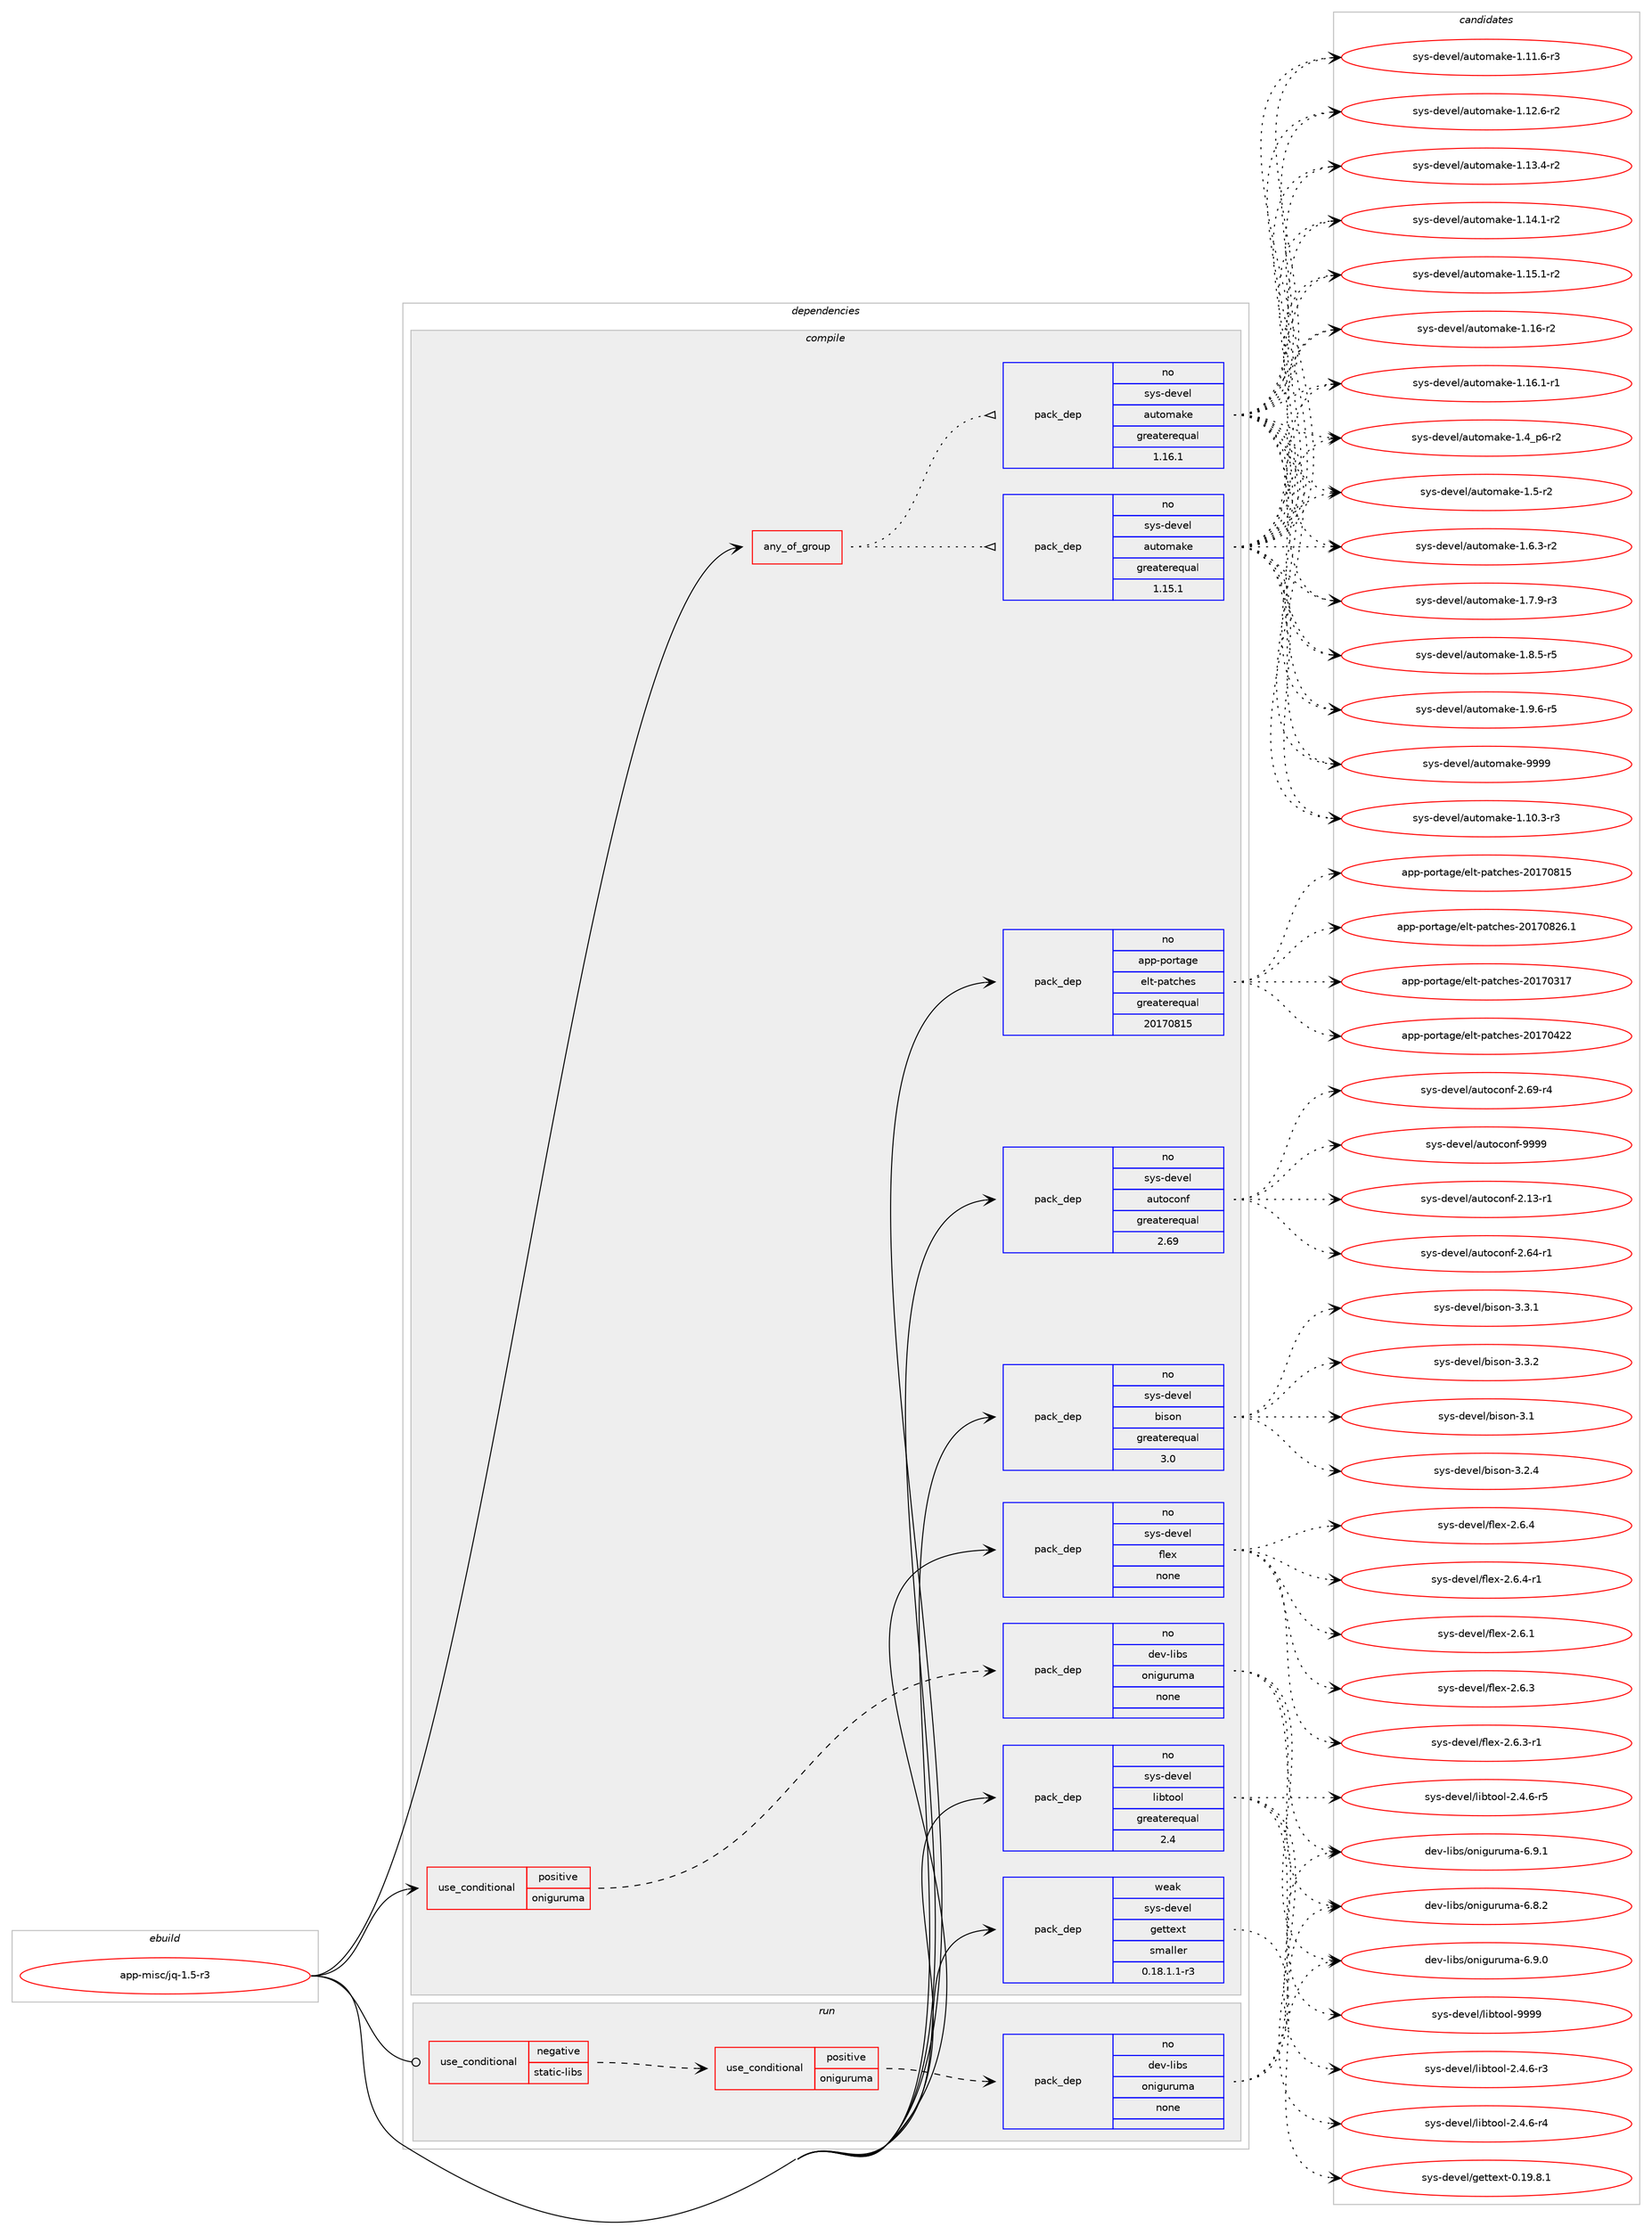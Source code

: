 digraph prolog {

# *************
# Graph options
# *************

newrank=true;
concentrate=true;
compound=true;
graph [rankdir=LR,fontname=Helvetica,fontsize=10,ranksep=1.5];#, ranksep=2.5, nodesep=0.2];
edge  [arrowhead=vee];
node  [fontname=Helvetica,fontsize=10];

# **********
# The ebuild
# **********

subgraph cluster_leftcol {
color=gray;
rank=same;
label=<<i>ebuild</i>>;
id [label="app-misc/jq-1.5-r3", color=red, width=4, href="../app-misc/jq-1.5-r3.svg"];
}

# ****************
# The dependencies
# ****************

subgraph cluster_midcol {
color=gray;
label=<<i>dependencies</i>>;
subgraph cluster_compile {
fillcolor="#eeeeee";
style=filled;
label=<<i>compile</i>>;
subgraph any19677 {
dependency1299344 [label=<<TABLE BORDER="0" CELLBORDER="1" CELLSPACING="0" CELLPADDING="4"><TR><TD CELLPADDING="10">any_of_group</TD></TR></TABLE>>, shape=none, color=red];subgraph pack925729 {
dependency1299345 [label=<<TABLE BORDER="0" CELLBORDER="1" CELLSPACING="0" CELLPADDING="4" WIDTH="220"><TR><TD ROWSPAN="6" CELLPADDING="30">pack_dep</TD></TR><TR><TD WIDTH="110">no</TD></TR><TR><TD>sys-devel</TD></TR><TR><TD>automake</TD></TR><TR><TD>greaterequal</TD></TR><TR><TD>1.16.1</TD></TR></TABLE>>, shape=none, color=blue];
}
dependency1299344:e -> dependency1299345:w [weight=20,style="dotted",arrowhead="oinv"];
subgraph pack925730 {
dependency1299346 [label=<<TABLE BORDER="0" CELLBORDER="1" CELLSPACING="0" CELLPADDING="4" WIDTH="220"><TR><TD ROWSPAN="6" CELLPADDING="30">pack_dep</TD></TR><TR><TD WIDTH="110">no</TD></TR><TR><TD>sys-devel</TD></TR><TR><TD>automake</TD></TR><TR><TD>greaterequal</TD></TR><TR><TD>1.15.1</TD></TR></TABLE>>, shape=none, color=blue];
}
dependency1299344:e -> dependency1299346:w [weight=20,style="dotted",arrowhead="oinv"];
}
id:e -> dependency1299344:w [weight=20,style="solid",arrowhead="vee"];
subgraph cond353396 {
dependency1299347 [label=<<TABLE BORDER="0" CELLBORDER="1" CELLSPACING="0" CELLPADDING="4"><TR><TD ROWSPAN="3" CELLPADDING="10">use_conditional</TD></TR><TR><TD>positive</TD></TR><TR><TD>oniguruma</TD></TR></TABLE>>, shape=none, color=red];
subgraph pack925731 {
dependency1299348 [label=<<TABLE BORDER="0" CELLBORDER="1" CELLSPACING="0" CELLPADDING="4" WIDTH="220"><TR><TD ROWSPAN="6" CELLPADDING="30">pack_dep</TD></TR><TR><TD WIDTH="110">no</TD></TR><TR><TD>dev-libs</TD></TR><TR><TD>oniguruma</TD></TR><TR><TD>none</TD></TR><TR><TD></TD></TR></TABLE>>, shape=none, color=blue];
}
dependency1299347:e -> dependency1299348:w [weight=20,style="dashed",arrowhead="vee"];
}
id:e -> dependency1299347:w [weight=20,style="solid",arrowhead="vee"];
subgraph pack925732 {
dependency1299349 [label=<<TABLE BORDER="0" CELLBORDER="1" CELLSPACING="0" CELLPADDING="4" WIDTH="220"><TR><TD ROWSPAN="6" CELLPADDING="30">pack_dep</TD></TR><TR><TD WIDTH="110">no</TD></TR><TR><TD>app-portage</TD></TR><TR><TD>elt-patches</TD></TR><TR><TD>greaterequal</TD></TR><TR><TD>20170815</TD></TR></TABLE>>, shape=none, color=blue];
}
id:e -> dependency1299349:w [weight=20,style="solid",arrowhead="vee"];
subgraph pack925733 {
dependency1299350 [label=<<TABLE BORDER="0" CELLBORDER="1" CELLSPACING="0" CELLPADDING="4" WIDTH="220"><TR><TD ROWSPAN="6" CELLPADDING="30">pack_dep</TD></TR><TR><TD WIDTH="110">no</TD></TR><TR><TD>sys-devel</TD></TR><TR><TD>autoconf</TD></TR><TR><TD>greaterequal</TD></TR><TR><TD>2.69</TD></TR></TABLE>>, shape=none, color=blue];
}
id:e -> dependency1299350:w [weight=20,style="solid",arrowhead="vee"];
subgraph pack925734 {
dependency1299351 [label=<<TABLE BORDER="0" CELLBORDER="1" CELLSPACING="0" CELLPADDING="4" WIDTH="220"><TR><TD ROWSPAN="6" CELLPADDING="30">pack_dep</TD></TR><TR><TD WIDTH="110">no</TD></TR><TR><TD>sys-devel</TD></TR><TR><TD>bison</TD></TR><TR><TD>greaterequal</TD></TR><TR><TD>3.0</TD></TR></TABLE>>, shape=none, color=blue];
}
id:e -> dependency1299351:w [weight=20,style="solid",arrowhead="vee"];
subgraph pack925735 {
dependency1299352 [label=<<TABLE BORDER="0" CELLBORDER="1" CELLSPACING="0" CELLPADDING="4" WIDTH="220"><TR><TD ROWSPAN="6" CELLPADDING="30">pack_dep</TD></TR><TR><TD WIDTH="110">no</TD></TR><TR><TD>sys-devel</TD></TR><TR><TD>flex</TD></TR><TR><TD>none</TD></TR><TR><TD></TD></TR></TABLE>>, shape=none, color=blue];
}
id:e -> dependency1299352:w [weight=20,style="solid",arrowhead="vee"];
subgraph pack925736 {
dependency1299353 [label=<<TABLE BORDER="0" CELLBORDER="1" CELLSPACING="0" CELLPADDING="4" WIDTH="220"><TR><TD ROWSPAN="6" CELLPADDING="30">pack_dep</TD></TR><TR><TD WIDTH="110">no</TD></TR><TR><TD>sys-devel</TD></TR><TR><TD>libtool</TD></TR><TR><TD>greaterequal</TD></TR><TR><TD>2.4</TD></TR></TABLE>>, shape=none, color=blue];
}
id:e -> dependency1299353:w [weight=20,style="solid",arrowhead="vee"];
subgraph pack925737 {
dependency1299354 [label=<<TABLE BORDER="0" CELLBORDER="1" CELLSPACING="0" CELLPADDING="4" WIDTH="220"><TR><TD ROWSPAN="6" CELLPADDING="30">pack_dep</TD></TR><TR><TD WIDTH="110">weak</TD></TR><TR><TD>sys-devel</TD></TR><TR><TD>gettext</TD></TR><TR><TD>smaller</TD></TR><TR><TD>0.18.1.1-r3</TD></TR></TABLE>>, shape=none, color=blue];
}
id:e -> dependency1299354:w [weight=20,style="solid",arrowhead="vee"];
}
subgraph cluster_compileandrun {
fillcolor="#eeeeee";
style=filled;
label=<<i>compile and run</i>>;
}
subgraph cluster_run {
fillcolor="#eeeeee";
style=filled;
label=<<i>run</i>>;
subgraph cond353397 {
dependency1299355 [label=<<TABLE BORDER="0" CELLBORDER="1" CELLSPACING="0" CELLPADDING="4"><TR><TD ROWSPAN="3" CELLPADDING="10">use_conditional</TD></TR><TR><TD>negative</TD></TR><TR><TD>static-libs</TD></TR></TABLE>>, shape=none, color=red];
subgraph cond353398 {
dependency1299356 [label=<<TABLE BORDER="0" CELLBORDER="1" CELLSPACING="0" CELLPADDING="4"><TR><TD ROWSPAN="3" CELLPADDING="10">use_conditional</TD></TR><TR><TD>positive</TD></TR><TR><TD>oniguruma</TD></TR></TABLE>>, shape=none, color=red];
subgraph pack925738 {
dependency1299357 [label=<<TABLE BORDER="0" CELLBORDER="1" CELLSPACING="0" CELLPADDING="4" WIDTH="220"><TR><TD ROWSPAN="6" CELLPADDING="30">pack_dep</TD></TR><TR><TD WIDTH="110">no</TD></TR><TR><TD>dev-libs</TD></TR><TR><TD>oniguruma</TD></TR><TR><TD>none</TD></TR><TR><TD></TD></TR></TABLE>>, shape=none, color=blue];
}
dependency1299356:e -> dependency1299357:w [weight=20,style="dashed",arrowhead="vee"];
}
dependency1299355:e -> dependency1299356:w [weight=20,style="dashed",arrowhead="vee"];
}
id:e -> dependency1299355:w [weight=20,style="solid",arrowhead="odot"];
}
}

# **************
# The candidates
# **************

subgraph cluster_choices {
rank=same;
color=gray;
label=<<i>candidates</i>>;

subgraph choice925729 {
color=black;
nodesep=1;
choice11512111545100101118101108479711711611110997107101454946494846514511451 [label="sys-devel/automake-1.10.3-r3", color=red, width=4,href="../sys-devel/automake-1.10.3-r3.svg"];
choice11512111545100101118101108479711711611110997107101454946494946544511451 [label="sys-devel/automake-1.11.6-r3", color=red, width=4,href="../sys-devel/automake-1.11.6-r3.svg"];
choice11512111545100101118101108479711711611110997107101454946495046544511450 [label="sys-devel/automake-1.12.6-r2", color=red, width=4,href="../sys-devel/automake-1.12.6-r2.svg"];
choice11512111545100101118101108479711711611110997107101454946495146524511450 [label="sys-devel/automake-1.13.4-r2", color=red, width=4,href="../sys-devel/automake-1.13.4-r2.svg"];
choice11512111545100101118101108479711711611110997107101454946495246494511450 [label="sys-devel/automake-1.14.1-r2", color=red, width=4,href="../sys-devel/automake-1.14.1-r2.svg"];
choice11512111545100101118101108479711711611110997107101454946495346494511450 [label="sys-devel/automake-1.15.1-r2", color=red, width=4,href="../sys-devel/automake-1.15.1-r2.svg"];
choice1151211154510010111810110847971171161111099710710145494649544511450 [label="sys-devel/automake-1.16-r2", color=red, width=4,href="../sys-devel/automake-1.16-r2.svg"];
choice11512111545100101118101108479711711611110997107101454946495446494511449 [label="sys-devel/automake-1.16.1-r1", color=red, width=4,href="../sys-devel/automake-1.16.1-r1.svg"];
choice115121115451001011181011084797117116111109971071014549465295112544511450 [label="sys-devel/automake-1.4_p6-r2", color=red, width=4,href="../sys-devel/automake-1.4_p6-r2.svg"];
choice11512111545100101118101108479711711611110997107101454946534511450 [label="sys-devel/automake-1.5-r2", color=red, width=4,href="../sys-devel/automake-1.5-r2.svg"];
choice115121115451001011181011084797117116111109971071014549465446514511450 [label="sys-devel/automake-1.6.3-r2", color=red, width=4,href="../sys-devel/automake-1.6.3-r2.svg"];
choice115121115451001011181011084797117116111109971071014549465546574511451 [label="sys-devel/automake-1.7.9-r3", color=red, width=4,href="../sys-devel/automake-1.7.9-r3.svg"];
choice115121115451001011181011084797117116111109971071014549465646534511453 [label="sys-devel/automake-1.8.5-r5", color=red, width=4,href="../sys-devel/automake-1.8.5-r5.svg"];
choice115121115451001011181011084797117116111109971071014549465746544511453 [label="sys-devel/automake-1.9.6-r5", color=red, width=4,href="../sys-devel/automake-1.9.6-r5.svg"];
choice115121115451001011181011084797117116111109971071014557575757 [label="sys-devel/automake-9999", color=red, width=4,href="../sys-devel/automake-9999.svg"];
dependency1299345:e -> choice11512111545100101118101108479711711611110997107101454946494846514511451:w [style=dotted,weight="100"];
dependency1299345:e -> choice11512111545100101118101108479711711611110997107101454946494946544511451:w [style=dotted,weight="100"];
dependency1299345:e -> choice11512111545100101118101108479711711611110997107101454946495046544511450:w [style=dotted,weight="100"];
dependency1299345:e -> choice11512111545100101118101108479711711611110997107101454946495146524511450:w [style=dotted,weight="100"];
dependency1299345:e -> choice11512111545100101118101108479711711611110997107101454946495246494511450:w [style=dotted,weight="100"];
dependency1299345:e -> choice11512111545100101118101108479711711611110997107101454946495346494511450:w [style=dotted,weight="100"];
dependency1299345:e -> choice1151211154510010111810110847971171161111099710710145494649544511450:w [style=dotted,weight="100"];
dependency1299345:e -> choice11512111545100101118101108479711711611110997107101454946495446494511449:w [style=dotted,weight="100"];
dependency1299345:e -> choice115121115451001011181011084797117116111109971071014549465295112544511450:w [style=dotted,weight="100"];
dependency1299345:e -> choice11512111545100101118101108479711711611110997107101454946534511450:w [style=dotted,weight="100"];
dependency1299345:e -> choice115121115451001011181011084797117116111109971071014549465446514511450:w [style=dotted,weight="100"];
dependency1299345:e -> choice115121115451001011181011084797117116111109971071014549465546574511451:w [style=dotted,weight="100"];
dependency1299345:e -> choice115121115451001011181011084797117116111109971071014549465646534511453:w [style=dotted,weight="100"];
dependency1299345:e -> choice115121115451001011181011084797117116111109971071014549465746544511453:w [style=dotted,weight="100"];
dependency1299345:e -> choice115121115451001011181011084797117116111109971071014557575757:w [style=dotted,weight="100"];
}
subgraph choice925730 {
color=black;
nodesep=1;
choice11512111545100101118101108479711711611110997107101454946494846514511451 [label="sys-devel/automake-1.10.3-r3", color=red, width=4,href="../sys-devel/automake-1.10.3-r3.svg"];
choice11512111545100101118101108479711711611110997107101454946494946544511451 [label="sys-devel/automake-1.11.6-r3", color=red, width=4,href="../sys-devel/automake-1.11.6-r3.svg"];
choice11512111545100101118101108479711711611110997107101454946495046544511450 [label="sys-devel/automake-1.12.6-r2", color=red, width=4,href="../sys-devel/automake-1.12.6-r2.svg"];
choice11512111545100101118101108479711711611110997107101454946495146524511450 [label="sys-devel/automake-1.13.4-r2", color=red, width=4,href="../sys-devel/automake-1.13.4-r2.svg"];
choice11512111545100101118101108479711711611110997107101454946495246494511450 [label="sys-devel/automake-1.14.1-r2", color=red, width=4,href="../sys-devel/automake-1.14.1-r2.svg"];
choice11512111545100101118101108479711711611110997107101454946495346494511450 [label="sys-devel/automake-1.15.1-r2", color=red, width=4,href="../sys-devel/automake-1.15.1-r2.svg"];
choice1151211154510010111810110847971171161111099710710145494649544511450 [label="sys-devel/automake-1.16-r2", color=red, width=4,href="../sys-devel/automake-1.16-r2.svg"];
choice11512111545100101118101108479711711611110997107101454946495446494511449 [label="sys-devel/automake-1.16.1-r1", color=red, width=4,href="../sys-devel/automake-1.16.1-r1.svg"];
choice115121115451001011181011084797117116111109971071014549465295112544511450 [label="sys-devel/automake-1.4_p6-r2", color=red, width=4,href="../sys-devel/automake-1.4_p6-r2.svg"];
choice11512111545100101118101108479711711611110997107101454946534511450 [label="sys-devel/automake-1.5-r2", color=red, width=4,href="../sys-devel/automake-1.5-r2.svg"];
choice115121115451001011181011084797117116111109971071014549465446514511450 [label="sys-devel/automake-1.6.3-r2", color=red, width=4,href="../sys-devel/automake-1.6.3-r2.svg"];
choice115121115451001011181011084797117116111109971071014549465546574511451 [label="sys-devel/automake-1.7.9-r3", color=red, width=4,href="../sys-devel/automake-1.7.9-r3.svg"];
choice115121115451001011181011084797117116111109971071014549465646534511453 [label="sys-devel/automake-1.8.5-r5", color=red, width=4,href="../sys-devel/automake-1.8.5-r5.svg"];
choice115121115451001011181011084797117116111109971071014549465746544511453 [label="sys-devel/automake-1.9.6-r5", color=red, width=4,href="../sys-devel/automake-1.9.6-r5.svg"];
choice115121115451001011181011084797117116111109971071014557575757 [label="sys-devel/automake-9999", color=red, width=4,href="../sys-devel/automake-9999.svg"];
dependency1299346:e -> choice11512111545100101118101108479711711611110997107101454946494846514511451:w [style=dotted,weight="100"];
dependency1299346:e -> choice11512111545100101118101108479711711611110997107101454946494946544511451:w [style=dotted,weight="100"];
dependency1299346:e -> choice11512111545100101118101108479711711611110997107101454946495046544511450:w [style=dotted,weight="100"];
dependency1299346:e -> choice11512111545100101118101108479711711611110997107101454946495146524511450:w [style=dotted,weight="100"];
dependency1299346:e -> choice11512111545100101118101108479711711611110997107101454946495246494511450:w [style=dotted,weight="100"];
dependency1299346:e -> choice11512111545100101118101108479711711611110997107101454946495346494511450:w [style=dotted,weight="100"];
dependency1299346:e -> choice1151211154510010111810110847971171161111099710710145494649544511450:w [style=dotted,weight="100"];
dependency1299346:e -> choice11512111545100101118101108479711711611110997107101454946495446494511449:w [style=dotted,weight="100"];
dependency1299346:e -> choice115121115451001011181011084797117116111109971071014549465295112544511450:w [style=dotted,weight="100"];
dependency1299346:e -> choice11512111545100101118101108479711711611110997107101454946534511450:w [style=dotted,weight="100"];
dependency1299346:e -> choice115121115451001011181011084797117116111109971071014549465446514511450:w [style=dotted,weight="100"];
dependency1299346:e -> choice115121115451001011181011084797117116111109971071014549465546574511451:w [style=dotted,weight="100"];
dependency1299346:e -> choice115121115451001011181011084797117116111109971071014549465646534511453:w [style=dotted,weight="100"];
dependency1299346:e -> choice115121115451001011181011084797117116111109971071014549465746544511453:w [style=dotted,weight="100"];
dependency1299346:e -> choice115121115451001011181011084797117116111109971071014557575757:w [style=dotted,weight="100"];
}
subgraph choice925731 {
color=black;
nodesep=1;
choice10010111845108105981154711111010510311711411710997455446564650 [label="dev-libs/oniguruma-6.8.2", color=red, width=4,href="../dev-libs/oniguruma-6.8.2.svg"];
choice10010111845108105981154711111010510311711411710997455446574648 [label="dev-libs/oniguruma-6.9.0", color=red, width=4,href="../dev-libs/oniguruma-6.9.0.svg"];
choice10010111845108105981154711111010510311711411710997455446574649 [label="dev-libs/oniguruma-6.9.1", color=red, width=4,href="../dev-libs/oniguruma-6.9.1.svg"];
dependency1299348:e -> choice10010111845108105981154711111010510311711411710997455446564650:w [style=dotted,weight="100"];
dependency1299348:e -> choice10010111845108105981154711111010510311711411710997455446574648:w [style=dotted,weight="100"];
dependency1299348:e -> choice10010111845108105981154711111010510311711411710997455446574649:w [style=dotted,weight="100"];
}
subgraph choice925732 {
color=black;
nodesep=1;
choice97112112451121111141169710310147101108116451129711699104101115455048495548514955 [label="app-portage/elt-patches-20170317", color=red, width=4,href="../app-portage/elt-patches-20170317.svg"];
choice97112112451121111141169710310147101108116451129711699104101115455048495548525050 [label="app-portage/elt-patches-20170422", color=red, width=4,href="../app-portage/elt-patches-20170422.svg"];
choice97112112451121111141169710310147101108116451129711699104101115455048495548564953 [label="app-portage/elt-patches-20170815", color=red, width=4,href="../app-portage/elt-patches-20170815.svg"];
choice971121124511211111411697103101471011081164511297116991041011154550484955485650544649 [label="app-portage/elt-patches-20170826.1", color=red, width=4,href="../app-portage/elt-patches-20170826.1.svg"];
dependency1299349:e -> choice97112112451121111141169710310147101108116451129711699104101115455048495548514955:w [style=dotted,weight="100"];
dependency1299349:e -> choice97112112451121111141169710310147101108116451129711699104101115455048495548525050:w [style=dotted,weight="100"];
dependency1299349:e -> choice97112112451121111141169710310147101108116451129711699104101115455048495548564953:w [style=dotted,weight="100"];
dependency1299349:e -> choice971121124511211111411697103101471011081164511297116991041011154550484955485650544649:w [style=dotted,weight="100"];
}
subgraph choice925733 {
color=black;
nodesep=1;
choice1151211154510010111810110847971171161119911111010245504649514511449 [label="sys-devel/autoconf-2.13-r1", color=red, width=4,href="../sys-devel/autoconf-2.13-r1.svg"];
choice1151211154510010111810110847971171161119911111010245504654524511449 [label="sys-devel/autoconf-2.64-r1", color=red, width=4,href="../sys-devel/autoconf-2.64-r1.svg"];
choice1151211154510010111810110847971171161119911111010245504654574511452 [label="sys-devel/autoconf-2.69-r4", color=red, width=4,href="../sys-devel/autoconf-2.69-r4.svg"];
choice115121115451001011181011084797117116111991111101024557575757 [label="sys-devel/autoconf-9999", color=red, width=4,href="../sys-devel/autoconf-9999.svg"];
dependency1299350:e -> choice1151211154510010111810110847971171161119911111010245504649514511449:w [style=dotted,weight="100"];
dependency1299350:e -> choice1151211154510010111810110847971171161119911111010245504654524511449:w [style=dotted,weight="100"];
dependency1299350:e -> choice1151211154510010111810110847971171161119911111010245504654574511452:w [style=dotted,weight="100"];
dependency1299350:e -> choice115121115451001011181011084797117116111991111101024557575757:w [style=dotted,weight="100"];
}
subgraph choice925734 {
color=black;
nodesep=1;
choice11512111545100101118101108479810511511111045514649 [label="sys-devel/bison-3.1", color=red, width=4,href="../sys-devel/bison-3.1.svg"];
choice115121115451001011181011084798105115111110455146504652 [label="sys-devel/bison-3.2.4", color=red, width=4,href="../sys-devel/bison-3.2.4.svg"];
choice115121115451001011181011084798105115111110455146514649 [label="sys-devel/bison-3.3.1", color=red, width=4,href="../sys-devel/bison-3.3.1.svg"];
choice115121115451001011181011084798105115111110455146514650 [label="sys-devel/bison-3.3.2", color=red, width=4,href="../sys-devel/bison-3.3.2.svg"];
dependency1299351:e -> choice11512111545100101118101108479810511511111045514649:w [style=dotted,weight="100"];
dependency1299351:e -> choice115121115451001011181011084798105115111110455146504652:w [style=dotted,weight="100"];
dependency1299351:e -> choice115121115451001011181011084798105115111110455146514649:w [style=dotted,weight="100"];
dependency1299351:e -> choice115121115451001011181011084798105115111110455146514650:w [style=dotted,weight="100"];
}
subgraph choice925735 {
color=black;
nodesep=1;
choice1151211154510010111810110847102108101120455046544649 [label="sys-devel/flex-2.6.1", color=red, width=4,href="../sys-devel/flex-2.6.1.svg"];
choice1151211154510010111810110847102108101120455046544651 [label="sys-devel/flex-2.6.3", color=red, width=4,href="../sys-devel/flex-2.6.3.svg"];
choice11512111545100101118101108471021081011204550465446514511449 [label="sys-devel/flex-2.6.3-r1", color=red, width=4,href="../sys-devel/flex-2.6.3-r1.svg"];
choice1151211154510010111810110847102108101120455046544652 [label="sys-devel/flex-2.6.4", color=red, width=4,href="../sys-devel/flex-2.6.4.svg"];
choice11512111545100101118101108471021081011204550465446524511449 [label="sys-devel/flex-2.6.4-r1", color=red, width=4,href="../sys-devel/flex-2.6.4-r1.svg"];
dependency1299352:e -> choice1151211154510010111810110847102108101120455046544649:w [style=dotted,weight="100"];
dependency1299352:e -> choice1151211154510010111810110847102108101120455046544651:w [style=dotted,weight="100"];
dependency1299352:e -> choice11512111545100101118101108471021081011204550465446514511449:w [style=dotted,weight="100"];
dependency1299352:e -> choice1151211154510010111810110847102108101120455046544652:w [style=dotted,weight="100"];
dependency1299352:e -> choice11512111545100101118101108471021081011204550465446524511449:w [style=dotted,weight="100"];
}
subgraph choice925736 {
color=black;
nodesep=1;
choice1151211154510010111810110847108105981161111111084550465246544511451 [label="sys-devel/libtool-2.4.6-r3", color=red, width=4,href="../sys-devel/libtool-2.4.6-r3.svg"];
choice1151211154510010111810110847108105981161111111084550465246544511452 [label="sys-devel/libtool-2.4.6-r4", color=red, width=4,href="../sys-devel/libtool-2.4.6-r4.svg"];
choice1151211154510010111810110847108105981161111111084550465246544511453 [label="sys-devel/libtool-2.4.6-r5", color=red, width=4,href="../sys-devel/libtool-2.4.6-r5.svg"];
choice1151211154510010111810110847108105981161111111084557575757 [label="sys-devel/libtool-9999", color=red, width=4,href="../sys-devel/libtool-9999.svg"];
dependency1299353:e -> choice1151211154510010111810110847108105981161111111084550465246544511451:w [style=dotted,weight="100"];
dependency1299353:e -> choice1151211154510010111810110847108105981161111111084550465246544511452:w [style=dotted,weight="100"];
dependency1299353:e -> choice1151211154510010111810110847108105981161111111084550465246544511453:w [style=dotted,weight="100"];
dependency1299353:e -> choice1151211154510010111810110847108105981161111111084557575757:w [style=dotted,weight="100"];
}
subgraph choice925737 {
color=black;
nodesep=1;
choice1151211154510010111810110847103101116116101120116454846495746564649 [label="sys-devel/gettext-0.19.8.1", color=red, width=4,href="../sys-devel/gettext-0.19.8.1.svg"];
dependency1299354:e -> choice1151211154510010111810110847103101116116101120116454846495746564649:w [style=dotted,weight="100"];
}
subgraph choice925738 {
color=black;
nodesep=1;
choice10010111845108105981154711111010510311711411710997455446564650 [label="dev-libs/oniguruma-6.8.2", color=red, width=4,href="../dev-libs/oniguruma-6.8.2.svg"];
choice10010111845108105981154711111010510311711411710997455446574648 [label="dev-libs/oniguruma-6.9.0", color=red, width=4,href="../dev-libs/oniguruma-6.9.0.svg"];
choice10010111845108105981154711111010510311711411710997455446574649 [label="dev-libs/oniguruma-6.9.1", color=red, width=4,href="../dev-libs/oniguruma-6.9.1.svg"];
dependency1299357:e -> choice10010111845108105981154711111010510311711411710997455446564650:w [style=dotted,weight="100"];
dependency1299357:e -> choice10010111845108105981154711111010510311711411710997455446574648:w [style=dotted,weight="100"];
dependency1299357:e -> choice10010111845108105981154711111010510311711411710997455446574649:w [style=dotted,weight="100"];
}
}

}
